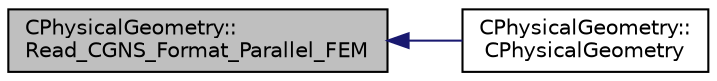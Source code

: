 digraph "CPhysicalGeometry::Read_CGNS_Format_Parallel_FEM"
{
  edge [fontname="Helvetica",fontsize="10",labelfontname="Helvetica",labelfontsize="10"];
  node [fontname="Helvetica",fontsize="10",shape=record];
  rankdir="LR";
  Node876 [label="CPhysicalGeometry::\lRead_CGNS_Format_Parallel_FEM",height=0.2,width=0.4,color="black", fillcolor="grey75", style="filled", fontcolor="black"];
  Node876 -> Node877 [dir="back",color="midnightblue",fontsize="10",style="solid",fontname="Helvetica"];
  Node877 [label="CPhysicalGeometry::\lCPhysicalGeometry",height=0.2,width=0.4,color="black", fillcolor="white", style="filled",URL="$class_c_physical_geometry.html#a075a737b341a64de5463ddd41096692e",tooltip="Reads the geometry of the grid and adjust the boundary conditions with the configuration file..."];
}
